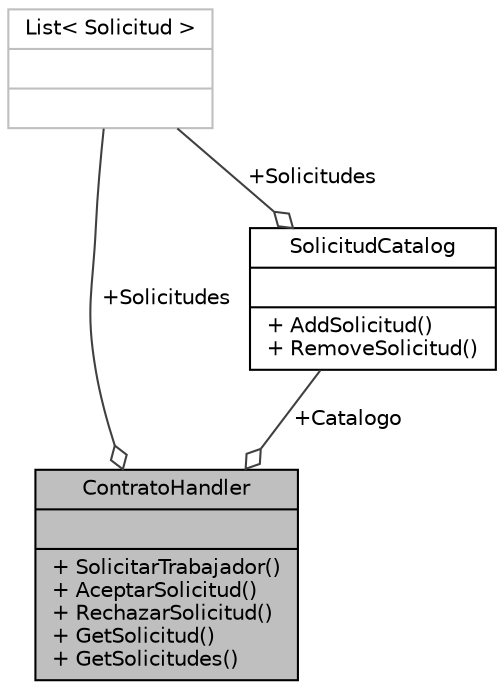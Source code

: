 digraph "ContratoHandler"
{
 // INTERACTIVE_SVG=YES
 // LATEX_PDF_SIZE
  edge [fontname="Helvetica",fontsize="10",labelfontname="Helvetica",labelfontsize="10"];
  node [fontname="Helvetica",fontsize="10",shape=record];
  Node1 [label="{ContratoHandler\n||+ SolicitarTrabajador()\l+ AceptarSolicitud()\l+ RechazarSolicitud()\l+ GetSolicitud()\l+ GetSolicitudes()\l}",height=0.2,width=0.4,color="black", fillcolor="grey75", style="filled", fontcolor="black",tooltip="Clase para manejar el catalogo"];
  Node2 -> Node1 [color="grey25",fontsize="10",style="solid",label=" +Catalogo" ,arrowhead="odiamond",fontname="Helvetica"];
  Node2 [label="{SolicitudCatalog\n||+ AddSolicitud()\l+ RemoveSolicitud()\l}",height=0.2,width=0.4,color="black", fillcolor="white", style="filled",URL="$classSolicitudCatalog.html",tooltip=" "];
  Node3 -> Node2 [color="grey25",fontsize="10",style="solid",label=" +Solicitudes" ,arrowhead="odiamond",fontname="Helvetica"];
  Node3 [label="{List\< Solicitud \>\n||}",height=0.2,width=0.4,color="grey75", fillcolor="white", style="filled",tooltip=" "];
  Node3 -> Node1 [color="grey25",fontsize="10",style="solid",label=" +Solicitudes" ,arrowhead="odiamond",fontname="Helvetica"];
}
